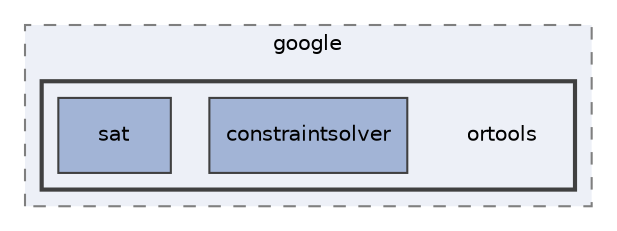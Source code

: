 digraph "ortools"
{
 // LATEX_PDF_SIZE
  edge [fontname="Helvetica",fontsize="10",labelfontname="Helvetica",labelfontsize="10"];
  node [fontname="Helvetica",fontsize="10",shape=record];
  compound=true
  subgraph clusterdir_265fd14d4e9a0ce57ad38de5d64bb540 {
    graph [ bgcolor="#edf0f7", pencolor="grey50", style="filled,dashed,", label="google", fontname="Helvetica", fontsize="10", URL="dir_265fd14d4e9a0ce57ad38de5d64bb540.html"]
  subgraph clusterdir_a1e24e541e9f26a83a2ba9a841f0bcf8 {
    graph [ bgcolor="#edf0f7", pencolor="grey25", style="filled,bold,", label="", fontname="Helvetica", fontsize="10", URL="dir_a1e24e541e9f26a83a2ba9a841f0bcf8.html"]
    dir_a1e24e541e9f26a83a2ba9a841f0bcf8 [shape=plaintext, label="ortools"];
  dir_a515ab52e7d6f77ddc8659140a08db8f [shape=box, label="constraintsolver", style="filled,", fillcolor="#a2b4d6", color="grey25", URL="dir_a515ab52e7d6f77ddc8659140a08db8f.html"];
  dir_0070805acb68ef04688e7c31a1e72654 [shape=box, label="sat", style="filled,", fillcolor="#a2b4d6", color="grey25", URL="dir_0070805acb68ef04688e7c31a1e72654.html"];
  }
  }
}
